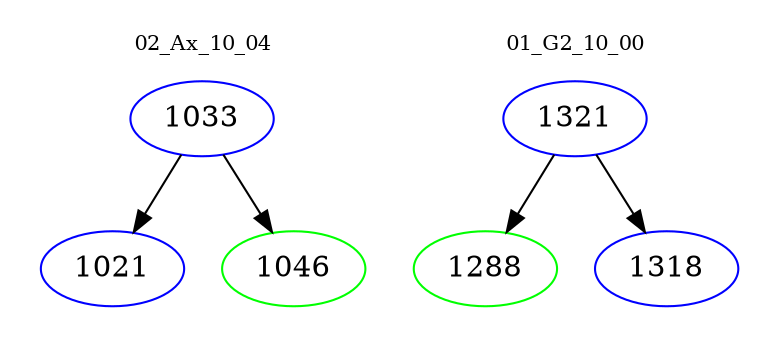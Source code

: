 digraph{
subgraph cluster_0 {
color = white
label = "02_Ax_10_04";
fontsize=10;
T0_1033 [label="1033", color="blue"]
T0_1033 -> T0_1021 [color="black"]
T0_1021 [label="1021", color="blue"]
T0_1033 -> T0_1046 [color="black"]
T0_1046 [label="1046", color="green"]
}
subgraph cluster_1 {
color = white
label = "01_G2_10_00";
fontsize=10;
T1_1321 [label="1321", color="blue"]
T1_1321 -> T1_1288 [color="black"]
T1_1288 [label="1288", color="green"]
T1_1321 -> T1_1318 [color="black"]
T1_1318 [label="1318", color="blue"]
}
}
